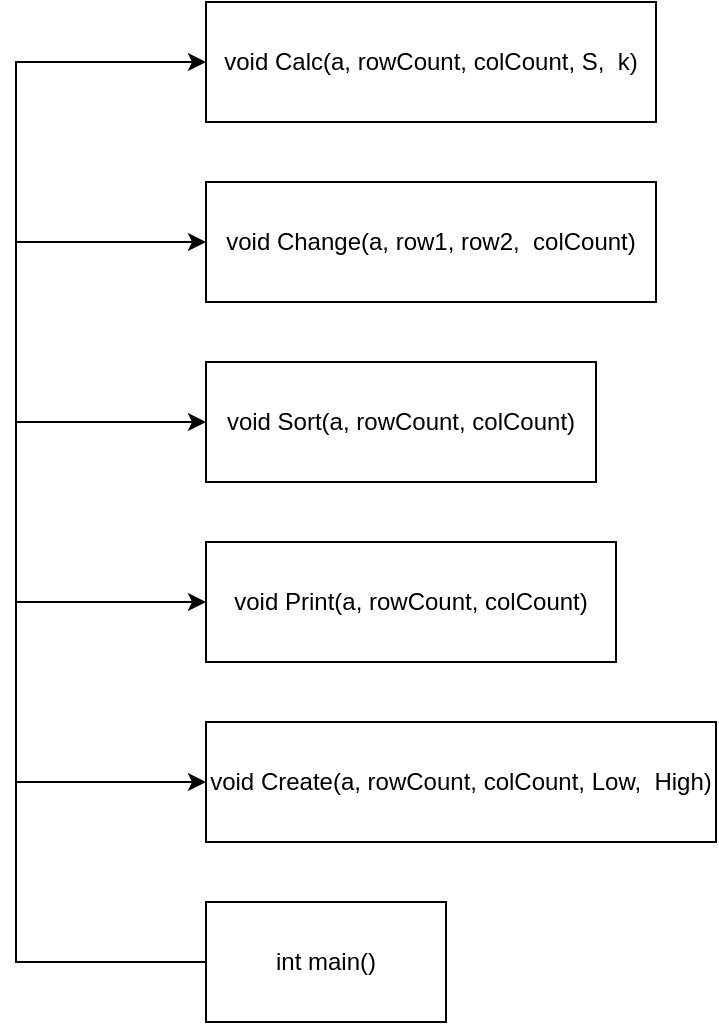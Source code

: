 <mxfile version="13.9.9" type="device"><diagram id="8yLyicsmDKRadaaov8kK" name="Page-1"><mxGraphModel dx="1038" dy="607" grid="1" gridSize="10" guides="1" tooltips="1" connect="1" arrows="1" fold="1" page="1" pageScale="1" pageWidth="850" pageHeight="1100" math="0" shadow="0"><root><mxCell id="0"/><mxCell id="1" parent="0"/><mxCell id="m98NJzWMwpUGn-b6dcze-3" value="" style="edgeStyle=orthogonalEdgeStyle;rounded=0;orthogonalLoop=1;jettySize=auto;html=1;entryX=0;entryY=0.5;entryDx=0;entryDy=0;exitX=0;exitY=0.5;exitDx=0;exitDy=0;" edge="1" parent="1" source="m98NJzWMwpUGn-b6dcze-1" target="m98NJzWMwpUGn-b6dcze-2"><mxGeometry relative="1" as="geometry"><mxPoint x="160" y="510" as="targetPoint"/><Array as="points"><mxPoint x="200" y="590"/><mxPoint x="200" y="500"/></Array></mxGeometry></mxCell><mxCell id="m98NJzWMwpUGn-b6dcze-5" style="edgeStyle=orthogonalEdgeStyle;rounded=0;orthogonalLoop=1;jettySize=auto;html=1;exitX=0;exitY=0.5;exitDx=0;exitDy=0;entryX=0;entryY=0.5;entryDx=0;entryDy=0;" edge="1" parent="1" source="m98NJzWMwpUGn-b6dcze-1" target="m98NJzWMwpUGn-b6dcze-4"><mxGeometry relative="1" as="geometry"><Array as="points"><mxPoint x="200" y="590"/><mxPoint x="200" y="410"/></Array></mxGeometry></mxCell><mxCell id="m98NJzWMwpUGn-b6dcze-7" style="edgeStyle=orthogonalEdgeStyle;rounded=0;orthogonalLoop=1;jettySize=auto;html=1;exitX=0;exitY=0.5;exitDx=0;exitDy=0;entryX=0;entryY=0.5;entryDx=0;entryDy=0;" edge="1" parent="1" source="m98NJzWMwpUGn-b6dcze-1" target="m98NJzWMwpUGn-b6dcze-6"><mxGeometry relative="1" as="geometry"><Array as="points"><mxPoint x="200" y="590"/><mxPoint x="200" y="320"/></Array></mxGeometry></mxCell><mxCell id="m98NJzWMwpUGn-b6dcze-11" style="edgeStyle=orthogonalEdgeStyle;rounded=0;orthogonalLoop=1;jettySize=auto;html=1;exitX=0;exitY=0.5;exitDx=0;exitDy=0;entryX=0;entryY=0.5;entryDx=0;entryDy=0;" edge="1" parent="1" source="m98NJzWMwpUGn-b6dcze-1" target="m98NJzWMwpUGn-b6dcze-10"><mxGeometry relative="1" as="geometry"><Array as="points"><mxPoint x="200" y="590"/><mxPoint x="200" y="230"/></Array></mxGeometry></mxCell><mxCell id="m98NJzWMwpUGn-b6dcze-13" style="edgeStyle=orthogonalEdgeStyle;rounded=0;orthogonalLoop=1;jettySize=auto;html=1;exitX=0;exitY=0.5;exitDx=0;exitDy=0;entryX=0;entryY=0.5;entryDx=0;entryDy=0;" edge="1" parent="1" source="m98NJzWMwpUGn-b6dcze-1" target="m98NJzWMwpUGn-b6dcze-12"><mxGeometry relative="1" as="geometry"><Array as="points"><mxPoint x="200" y="590"/><mxPoint x="200" y="140"/></Array></mxGeometry></mxCell><mxCell id="m98NJzWMwpUGn-b6dcze-1" value="int main()" style="rounded=0;whiteSpace=wrap;html=1;" vertex="1" parent="1"><mxGeometry x="295" y="560" width="120" height="60" as="geometry"/></mxCell><mxCell id="m98NJzWMwpUGn-b6dcze-2" value="void Create(a, rowCount, colCount, Low,&amp;nbsp; High)" style="rounded=0;whiteSpace=wrap;html=1;" vertex="1" parent="1"><mxGeometry x="295" y="470" width="255" height="60" as="geometry"/></mxCell><mxCell id="m98NJzWMwpUGn-b6dcze-4" value="void Print(a, rowCount, colCount)" style="rounded=0;whiteSpace=wrap;html=1;" vertex="1" parent="1"><mxGeometry x="295" y="380" width="205" height="60" as="geometry"/></mxCell><mxCell id="m98NJzWMwpUGn-b6dcze-6" value="void Sort(a, rowCount, colCount)" style="rounded=0;whiteSpace=wrap;html=1;" vertex="1" parent="1"><mxGeometry x="295" y="290" width="195" height="60" as="geometry"/></mxCell><mxCell id="m98NJzWMwpUGn-b6dcze-10" value="void Change(a, row1, row2,&amp;nbsp; colCount)" style="rounded=0;whiteSpace=wrap;html=1;" vertex="1" parent="1"><mxGeometry x="295" y="200" width="225" height="60" as="geometry"/></mxCell><mxCell id="m98NJzWMwpUGn-b6dcze-12" value="void Calc(a, rowCount, colCount, S,&amp;nbsp; k)" style="rounded=0;whiteSpace=wrap;html=1;" vertex="1" parent="1"><mxGeometry x="295" y="110" width="225" height="60" as="geometry"/></mxCell></root></mxGraphModel></diagram></mxfile>